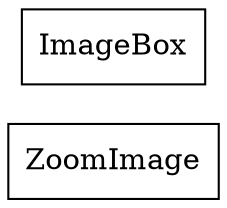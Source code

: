 strict digraph class_diagram {
  rankdir=LR;
  ZoomImage[
    label="ZoomImage",
    URL="ZoomImage.html",
    tooltip="com.idescn.loader.ZoomImage",
    shape="record"
  ];
  ImageBox[
    label="ImageBox",
    URL="ImageBox.html",
    tooltip="com.idescn.loader.ImageBox",
    shape="record"
  ];
}
